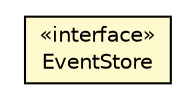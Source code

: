 #!/usr/local/bin/dot
#
# Class diagram 
# Generated by UMLGraph version R5_6_6-8-g8d7759 (http://www.umlgraph.org/)
#

digraph G {
	edge [fontname="Helvetica",fontsize=10,labelfontname="Helvetica",labelfontsize=10];
	node [fontname="Helvetica",fontsize=10,shape=plaintext];
	nodesep=0.25;
	ranksep=0.5;
	// org.dayatang.domain.event.EventStore
	c2133 [label=<<table title="org.dayatang.domain.event.EventStore" border="0" cellborder="1" cellspacing="0" cellpadding="2" port="p" bgcolor="lemonChiffon" href="./EventStore.html">
		<tr><td><table border="0" cellspacing="0" cellpadding="1">
<tr><td align="center" balign="center"> &#171;interface&#187; </td></tr>
<tr><td align="center" balign="center"> EventStore </td></tr>
		</table></td></tr>
		</table>>, URL="./EventStore.html", fontname="Helvetica", fontcolor="black", fontsize=10.0];
}

